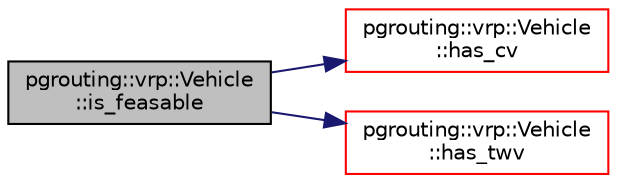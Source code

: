 digraph "pgrouting::vrp::Vehicle::is_feasable"
{
  edge [fontname="Helvetica",fontsize="10",labelfontname="Helvetica",labelfontsize="10"];
  node [fontname="Helvetica",fontsize="10",shape=record];
  rankdir="LR";
  Node488 [label="pgrouting::vrp::Vehicle\l::is_feasable",height=0.2,width=0.4,color="black", fillcolor="grey75", style="filled", fontcolor="black"];
  Node488 -> Node489 [color="midnightblue",fontsize="10",style="solid",fontname="Helvetica"];
  Node489 [label="pgrouting::vrp::Vehicle\l::has_cv",height=0.2,width=0.4,color="red", fillcolor="white", style="filled",URL="$classpgrouting_1_1vrp_1_1Vehicle.html#af5541c03c32d6a81445bc1944ee406d6"];
  Node488 -> Node491 [color="midnightblue",fontsize="10",style="solid",fontname="Helvetica"];
  Node491 [label="pgrouting::vrp::Vehicle\l::has_twv",height=0.2,width=0.4,color="red", fillcolor="white", style="filled",URL="$classpgrouting_1_1vrp_1_1Vehicle.html#a68809d3dfb276a4c2fdda5019276f096"];
}
